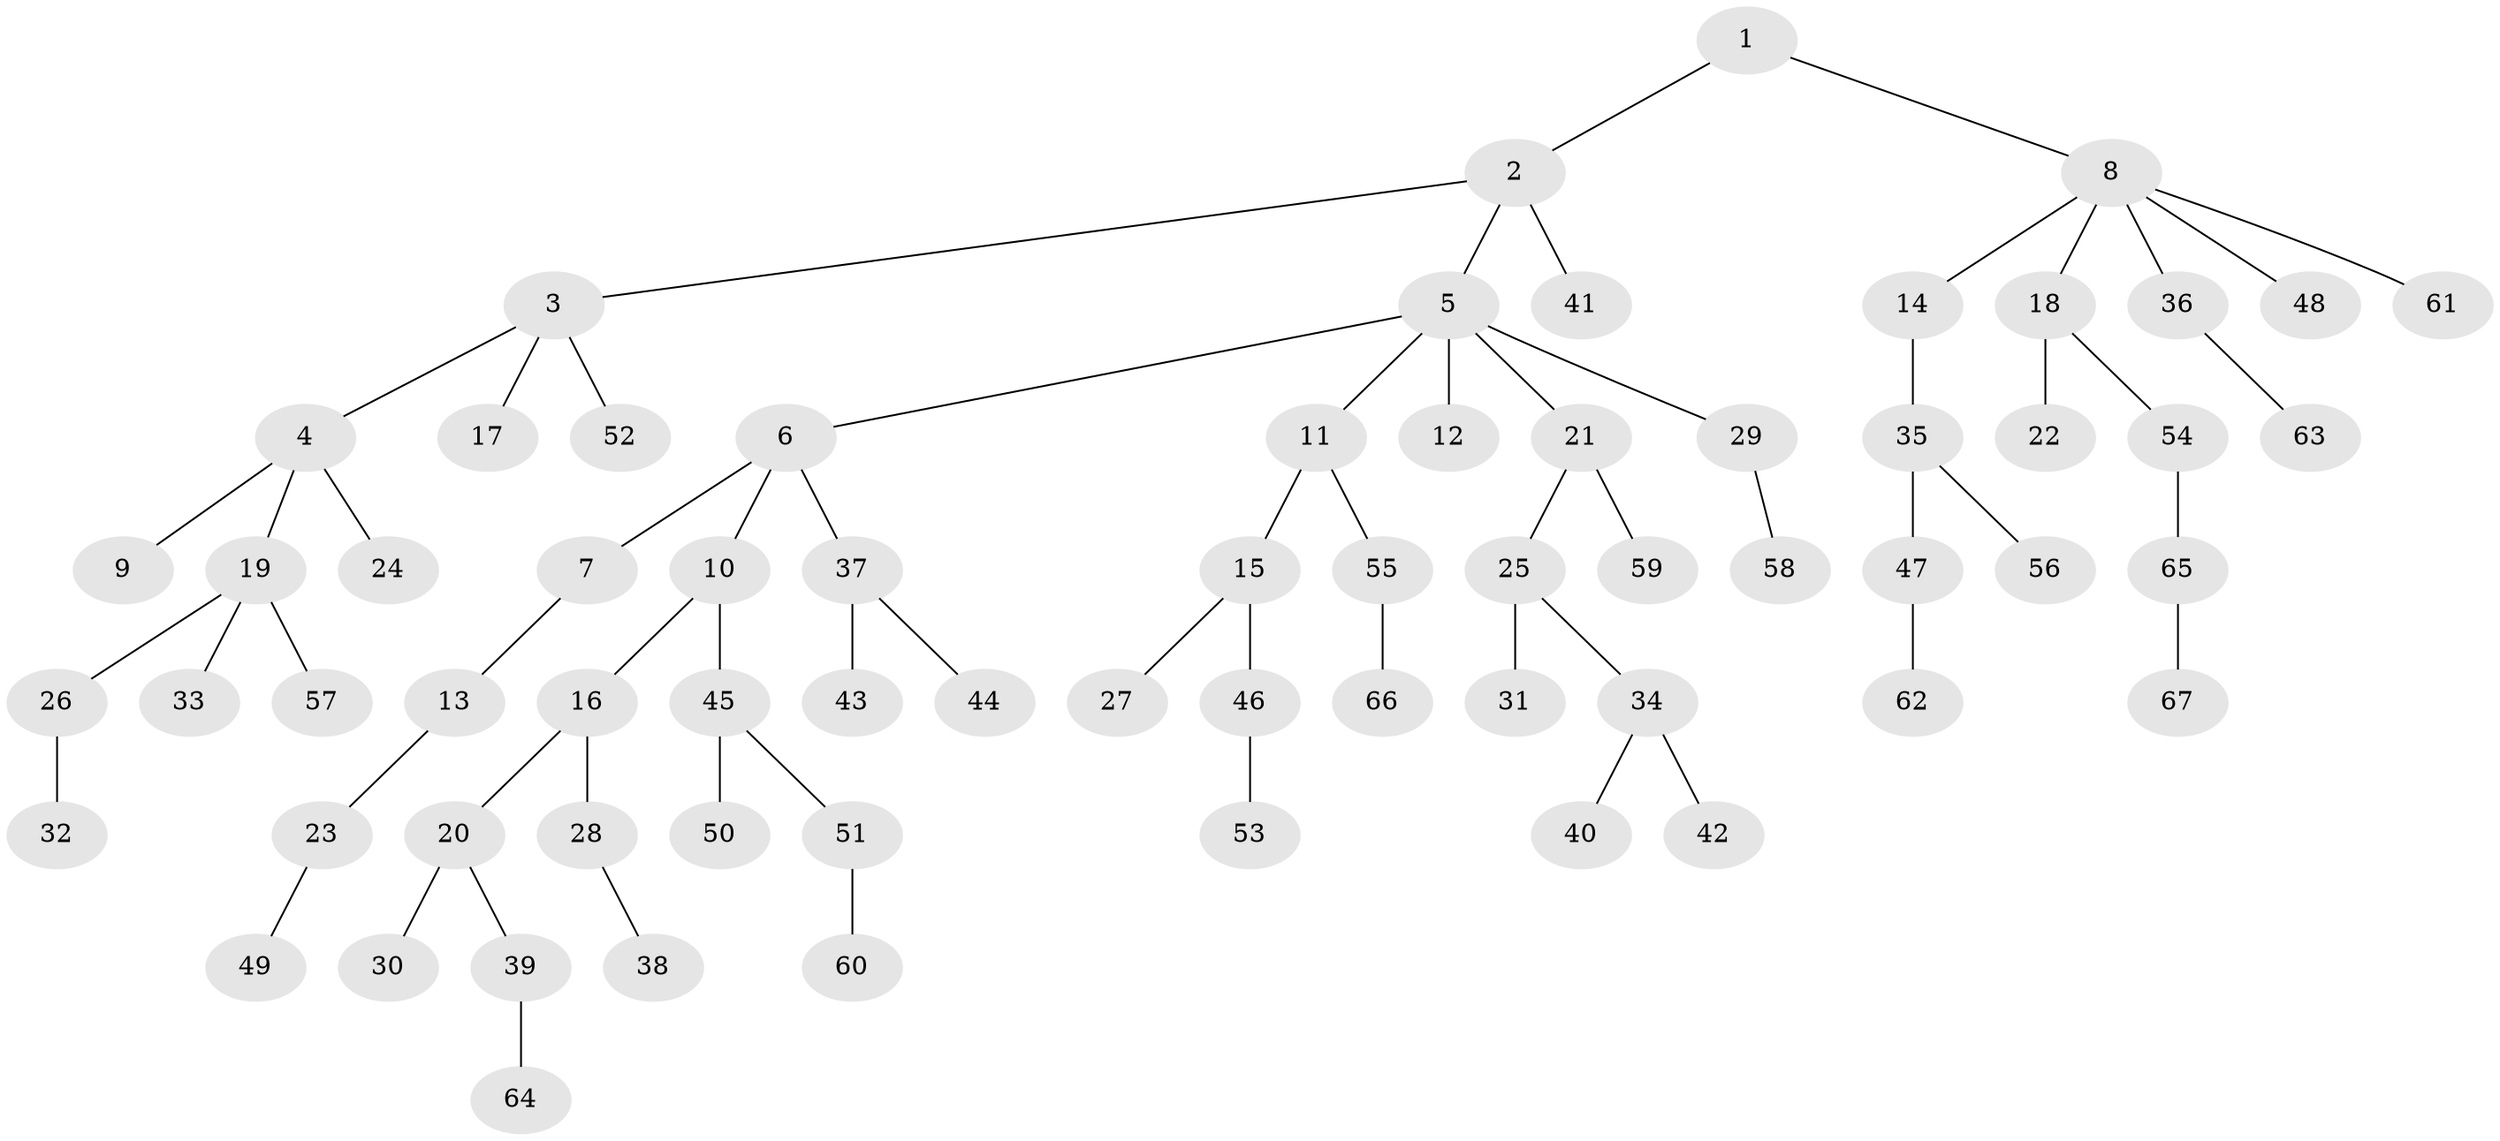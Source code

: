 // coarse degree distribution, {4: 0.06521739130434782, 3: 0.17391304347826086, 6: 0.021739130434782608, 5: 0.021739130434782608, 1: 0.5, 2: 0.21739130434782608}
// Generated by graph-tools (version 1.1) at 2025/24/03/03/25 07:24:07]
// undirected, 67 vertices, 66 edges
graph export_dot {
graph [start="1"]
  node [color=gray90,style=filled];
  1;
  2;
  3;
  4;
  5;
  6;
  7;
  8;
  9;
  10;
  11;
  12;
  13;
  14;
  15;
  16;
  17;
  18;
  19;
  20;
  21;
  22;
  23;
  24;
  25;
  26;
  27;
  28;
  29;
  30;
  31;
  32;
  33;
  34;
  35;
  36;
  37;
  38;
  39;
  40;
  41;
  42;
  43;
  44;
  45;
  46;
  47;
  48;
  49;
  50;
  51;
  52;
  53;
  54;
  55;
  56;
  57;
  58;
  59;
  60;
  61;
  62;
  63;
  64;
  65;
  66;
  67;
  1 -- 2;
  1 -- 8;
  2 -- 3;
  2 -- 5;
  2 -- 41;
  3 -- 4;
  3 -- 17;
  3 -- 52;
  4 -- 9;
  4 -- 19;
  4 -- 24;
  5 -- 6;
  5 -- 11;
  5 -- 12;
  5 -- 21;
  5 -- 29;
  6 -- 7;
  6 -- 10;
  6 -- 37;
  7 -- 13;
  8 -- 14;
  8 -- 18;
  8 -- 36;
  8 -- 48;
  8 -- 61;
  10 -- 16;
  10 -- 45;
  11 -- 15;
  11 -- 55;
  13 -- 23;
  14 -- 35;
  15 -- 27;
  15 -- 46;
  16 -- 20;
  16 -- 28;
  18 -- 22;
  18 -- 54;
  19 -- 26;
  19 -- 33;
  19 -- 57;
  20 -- 30;
  20 -- 39;
  21 -- 25;
  21 -- 59;
  23 -- 49;
  25 -- 31;
  25 -- 34;
  26 -- 32;
  28 -- 38;
  29 -- 58;
  34 -- 40;
  34 -- 42;
  35 -- 47;
  35 -- 56;
  36 -- 63;
  37 -- 43;
  37 -- 44;
  39 -- 64;
  45 -- 50;
  45 -- 51;
  46 -- 53;
  47 -- 62;
  51 -- 60;
  54 -- 65;
  55 -- 66;
  65 -- 67;
}
